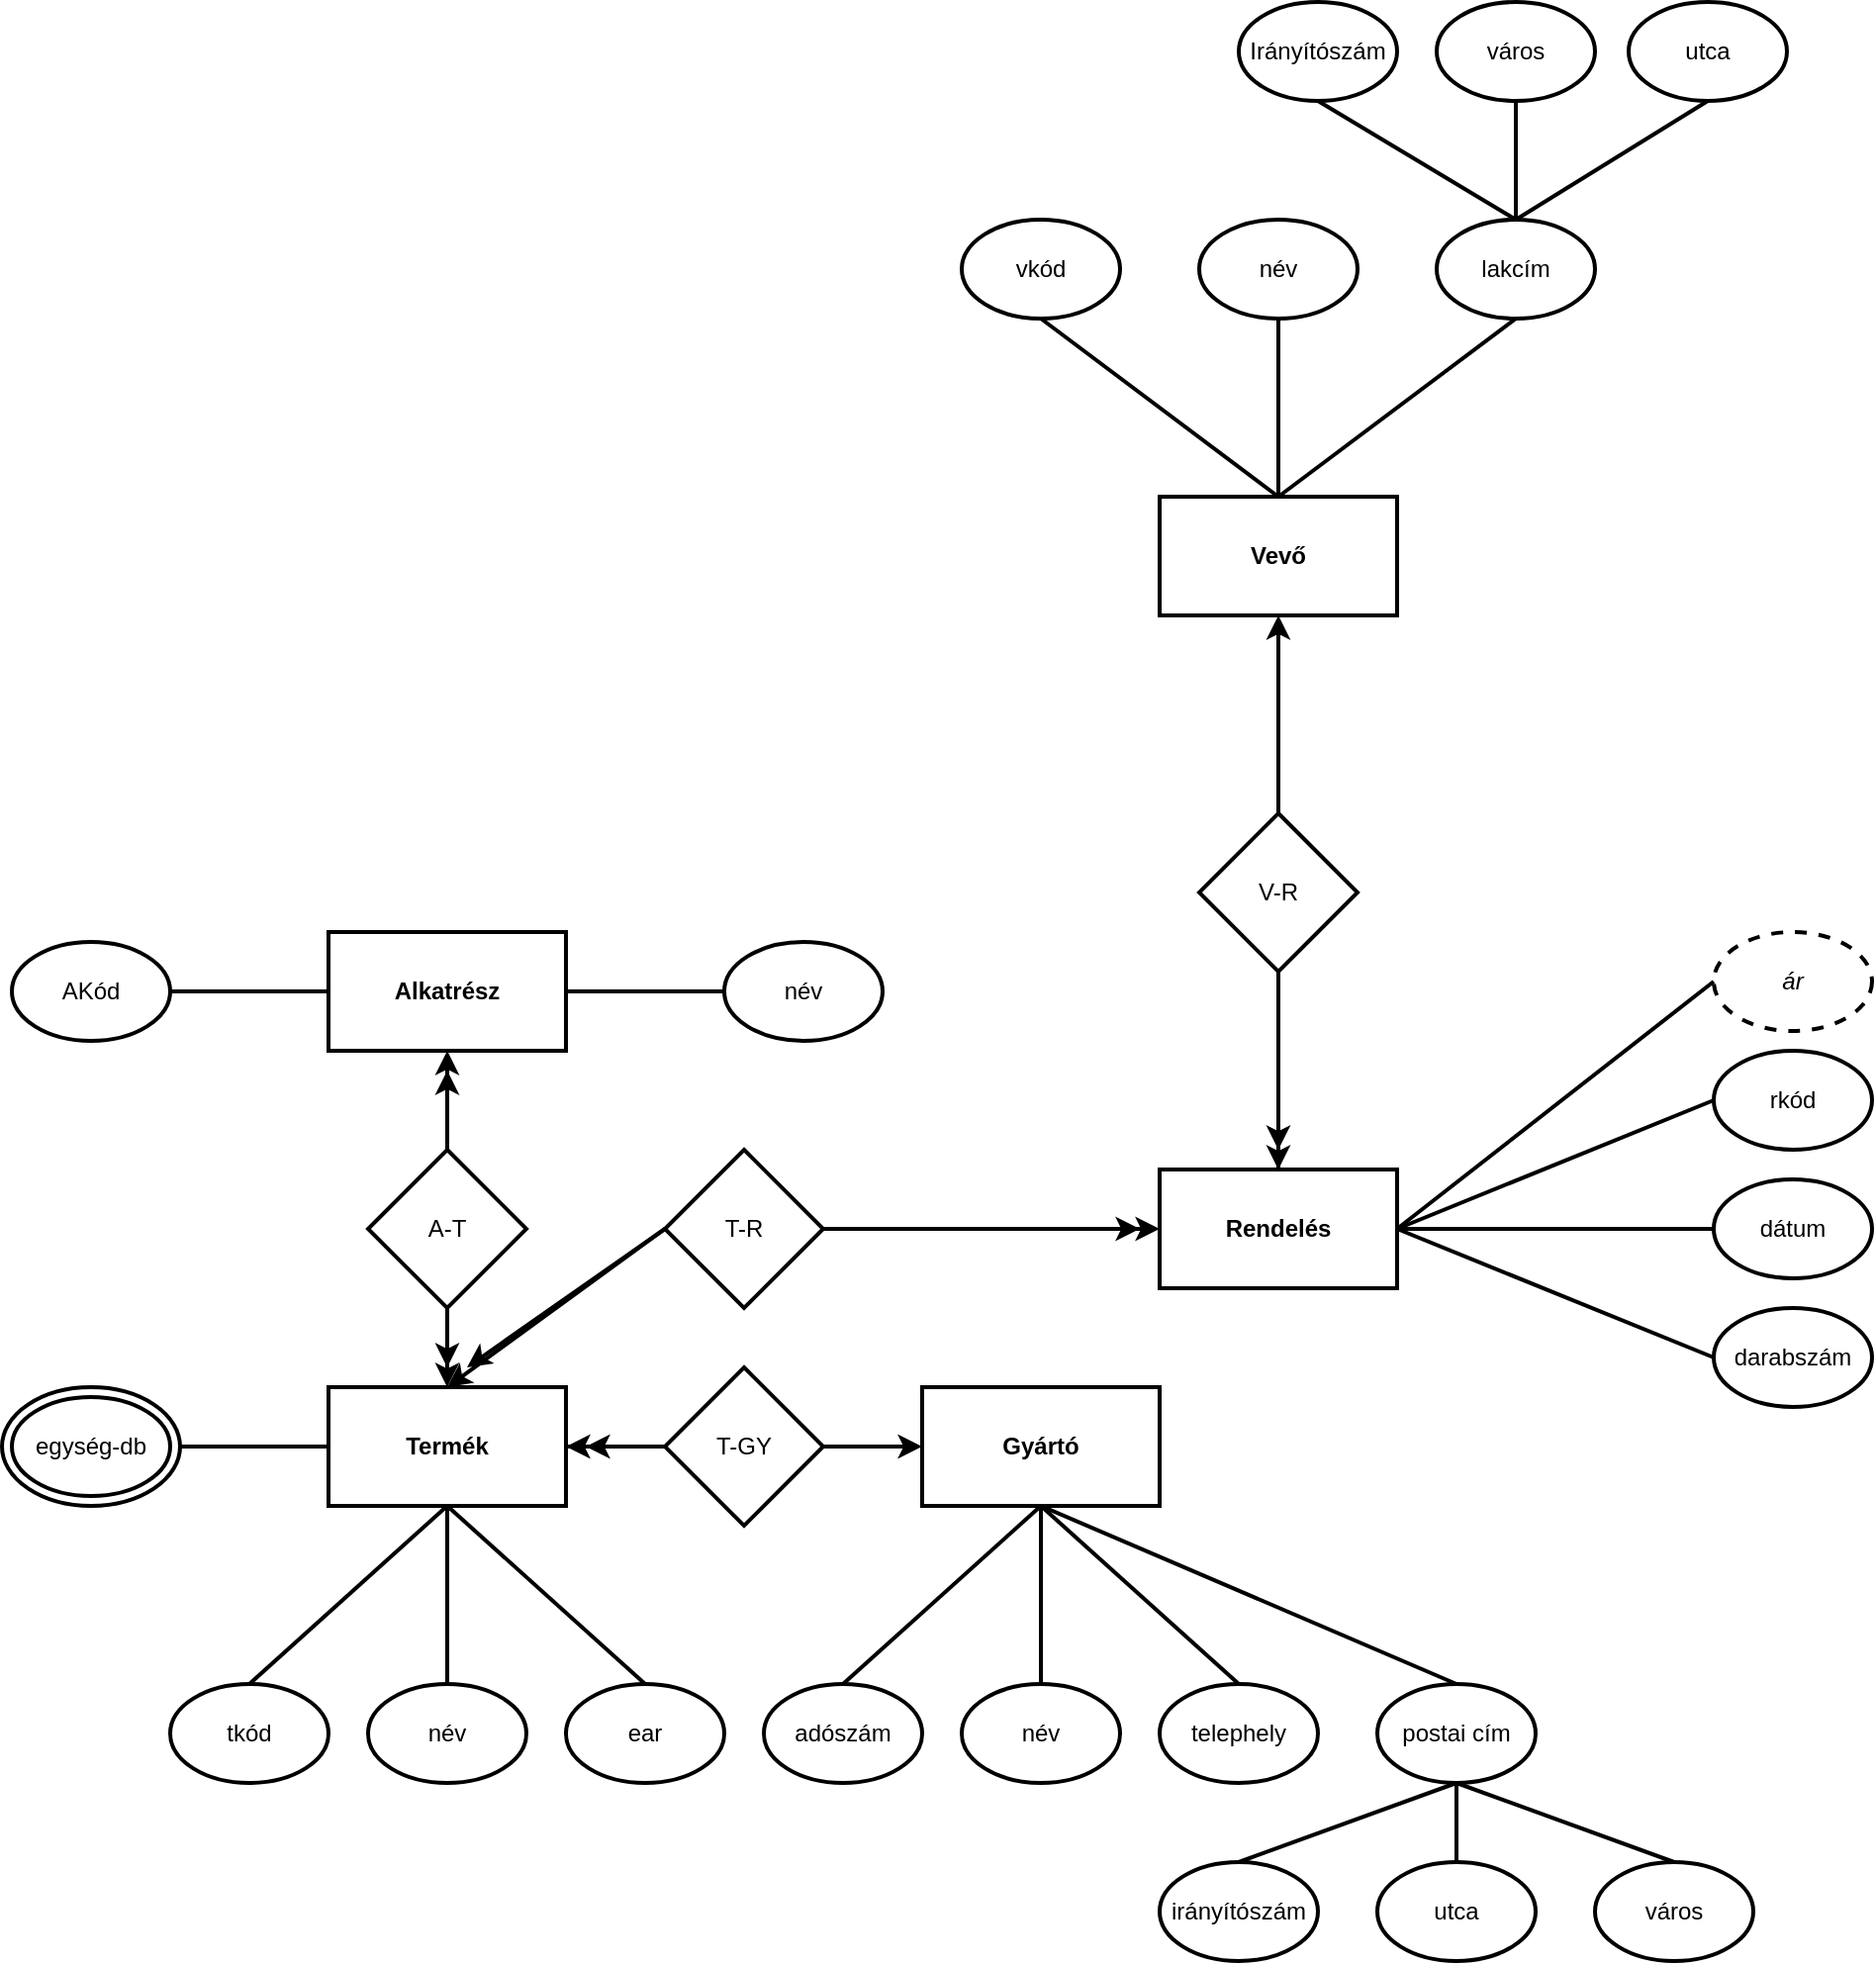 <mxfile version="26.0.16">
  <diagram name="1 oldal" id="pmFwLKqt7-6VzBFXsTF3">
    <mxGraphModel dx="975" dy="1857" grid="1" gridSize="10" guides="1" tooltips="1" connect="1" arrows="1" fold="1" page="1" pageScale="1" pageWidth="827" pageHeight="1169" math="0" shadow="0">
      <root>
        <mxCell id="0" />
        <mxCell id="1" parent="0" />
        <mxCell id="nsYyZSQY54Bo-bGTWBWe-1" value="" style="ellipse;whiteSpace=wrap;html=1;strokeWidth=2;" parent="1" vertex="1">
          <mxGeometry x="5" y="180" width="90" height="60" as="geometry" />
        </mxCell>
        <mxCell id="p32mZgeGMVEFdkPh0mpe-2" value="&lt;b&gt;Termék&lt;/b&gt;" style="rounded=0;whiteSpace=wrap;html=1;strokeWidth=2;" parent="1" vertex="1">
          <mxGeometry x="170" y="180" width="120" height="60" as="geometry" />
        </mxCell>
        <mxCell id="p32mZgeGMVEFdkPh0mpe-3" value="&lt;b&gt;Gyártó&lt;/b&gt;" style="rounded=0;whiteSpace=wrap;html=1;strokeWidth=2;" parent="1" vertex="1">
          <mxGeometry x="470" y="180" width="120" height="60" as="geometry" />
        </mxCell>
        <mxCell id="p32mZgeGMVEFdkPh0mpe-8" value="adószám" style="ellipse;whiteSpace=wrap;html=1;strokeWidth=2;" parent="1" vertex="1">
          <mxGeometry x="390" y="330" width="80" height="50" as="geometry" />
        </mxCell>
        <mxCell id="p32mZgeGMVEFdkPh0mpe-9" value="név" style="ellipse;whiteSpace=wrap;html=1;strokeWidth=2;" parent="1" vertex="1">
          <mxGeometry x="490" y="330" width="80" height="50" as="geometry" />
        </mxCell>
        <mxCell id="p32mZgeGMVEFdkPh0mpe-10" value="telephely" style="ellipse;whiteSpace=wrap;html=1;strokeWidth=2;" parent="1" vertex="1">
          <mxGeometry x="590" y="330" width="80" height="50" as="geometry" />
        </mxCell>
        <mxCell id="p32mZgeGMVEFdkPh0mpe-11" value="tkód" style="ellipse;whiteSpace=wrap;html=1;strokeWidth=2;" parent="1" vertex="1">
          <mxGeometry x="90" y="330" width="80" height="50" as="geometry" />
        </mxCell>
        <mxCell id="p32mZgeGMVEFdkPh0mpe-12" value="ear" style="ellipse;whiteSpace=wrap;html=1;strokeWidth=2;" parent="1" vertex="1">
          <mxGeometry x="290" y="330" width="80" height="50" as="geometry" />
        </mxCell>
        <mxCell id="p32mZgeGMVEFdkPh0mpe-13" value="név" style="ellipse;whiteSpace=wrap;html=1;strokeWidth=2;" parent="1" vertex="1">
          <mxGeometry x="190" y="330" width="80" height="50" as="geometry" />
        </mxCell>
        <mxCell id="p32mZgeGMVEFdkPh0mpe-14" value="" style="endArrow=none;html=1;rounded=0;exitX=0.5;exitY=0;exitDx=0;exitDy=0;entryX=0.5;entryY=1;entryDx=0;entryDy=0;strokeWidth=2;" parent="1" source="p32mZgeGMVEFdkPh0mpe-11" target="p32mZgeGMVEFdkPh0mpe-2" edge="1">
          <mxGeometry width="50" height="50" relative="1" as="geometry">
            <mxPoint x="380" y="270" as="sourcePoint" />
            <mxPoint x="430" y="220" as="targetPoint" />
          </mxGeometry>
        </mxCell>
        <mxCell id="p32mZgeGMVEFdkPh0mpe-15" value="" style="endArrow=none;html=1;rounded=0;exitX=0.5;exitY=0;exitDx=0;exitDy=0;entryX=0.5;entryY=1;entryDx=0;entryDy=0;strokeWidth=2;" parent="1" source="p32mZgeGMVEFdkPh0mpe-13" target="p32mZgeGMVEFdkPh0mpe-2" edge="1">
          <mxGeometry width="50" height="50" relative="1" as="geometry">
            <mxPoint x="380" y="270" as="sourcePoint" />
            <mxPoint x="430" y="220" as="targetPoint" />
          </mxGeometry>
        </mxCell>
        <mxCell id="p32mZgeGMVEFdkPh0mpe-16" value="" style="endArrow=none;html=1;rounded=0;exitX=0.5;exitY=0;exitDx=0;exitDy=0;entryX=0.5;entryY=1;entryDx=0;entryDy=0;strokeWidth=2;" parent="1" source="p32mZgeGMVEFdkPh0mpe-12" target="p32mZgeGMVEFdkPh0mpe-2" edge="1">
          <mxGeometry width="50" height="50" relative="1" as="geometry">
            <mxPoint x="380" y="270" as="sourcePoint" />
            <mxPoint x="430" y="220" as="targetPoint" />
          </mxGeometry>
        </mxCell>
        <mxCell id="p32mZgeGMVEFdkPh0mpe-17" value="" style="endArrow=none;html=1;rounded=0;exitX=0.5;exitY=0;exitDx=0;exitDy=0;entryX=0.5;entryY=1;entryDx=0;entryDy=0;strokeWidth=2;" parent="1" source="p32mZgeGMVEFdkPh0mpe-8" target="p32mZgeGMVEFdkPh0mpe-3" edge="1">
          <mxGeometry width="50" height="50" relative="1" as="geometry">
            <mxPoint x="380" y="270" as="sourcePoint" />
            <mxPoint x="430" y="220" as="targetPoint" />
          </mxGeometry>
        </mxCell>
        <mxCell id="p32mZgeGMVEFdkPh0mpe-18" value="" style="endArrow=none;html=1;rounded=0;exitX=0.5;exitY=0;exitDx=0;exitDy=0;entryX=0.5;entryY=1;entryDx=0;entryDy=0;strokeWidth=2;" parent="1" source="p32mZgeGMVEFdkPh0mpe-9" target="p32mZgeGMVEFdkPh0mpe-3" edge="1">
          <mxGeometry width="50" height="50" relative="1" as="geometry">
            <mxPoint x="380" y="270" as="sourcePoint" />
            <mxPoint x="430" y="220" as="targetPoint" />
          </mxGeometry>
        </mxCell>
        <mxCell id="p32mZgeGMVEFdkPh0mpe-19" value="" style="endArrow=none;html=1;rounded=0;exitX=0.5;exitY=0;exitDx=0;exitDy=0;entryX=0.5;entryY=1;entryDx=0;entryDy=0;strokeWidth=2;" parent="1" source="p32mZgeGMVEFdkPh0mpe-10" target="p32mZgeGMVEFdkPh0mpe-3" edge="1">
          <mxGeometry width="50" height="50" relative="1" as="geometry">
            <mxPoint x="380" y="270" as="sourcePoint" />
            <mxPoint x="430" y="220" as="targetPoint" />
          </mxGeometry>
        </mxCell>
        <mxCell id="rqedpCHbO8ctCnr59oq8-1" value="" style="edgeStyle=orthogonalEdgeStyle;rounded=0;orthogonalLoop=1;jettySize=auto;html=1;strokeWidth=2;" parent="1" source="p32mZgeGMVEFdkPh0mpe-6" target="p32mZgeGMVEFdkPh0mpe-3" edge="1">
          <mxGeometry relative="1" as="geometry" />
        </mxCell>
        <mxCell id="p32mZgeGMVEFdkPh0mpe-6" value="T-GY" style="rhombus;whiteSpace=wrap;html=1;strokeWidth=2;" parent="1" vertex="1">
          <mxGeometry x="340" y="170" width="80" height="80" as="geometry" />
        </mxCell>
        <mxCell id="p32mZgeGMVEFdkPh0mpe-32" value="postai cím" style="ellipse;whiteSpace=wrap;html=1;strokeWidth=2;" parent="1" vertex="1">
          <mxGeometry x="700" y="330" width="80" height="50" as="geometry" />
        </mxCell>
        <mxCell id="p32mZgeGMVEFdkPh0mpe-34" value="irányítószám" style="ellipse;whiteSpace=wrap;html=1;strokeWidth=2;" parent="1" vertex="1">
          <mxGeometry x="590" y="420" width="80" height="50" as="geometry" />
        </mxCell>
        <mxCell id="p32mZgeGMVEFdkPh0mpe-35" value="utca" style="ellipse;whiteSpace=wrap;html=1;strokeWidth=2;" parent="1" vertex="1">
          <mxGeometry x="700" y="420" width="80" height="50" as="geometry" />
        </mxCell>
        <mxCell id="p32mZgeGMVEFdkPh0mpe-36" value="város" style="ellipse;whiteSpace=wrap;html=1;strokeWidth=2;" parent="1" vertex="1">
          <mxGeometry x="810" y="420" width="80" height="50" as="geometry" />
        </mxCell>
        <mxCell id="p32mZgeGMVEFdkPh0mpe-38" value="" style="endArrow=none;html=1;rounded=0;exitX=0.5;exitY=0;exitDx=0;exitDy=0;entryX=0.5;entryY=1;entryDx=0;entryDy=0;strokeWidth=2;" parent="1" source="p32mZgeGMVEFdkPh0mpe-35" target="p32mZgeGMVEFdkPh0mpe-32" edge="1">
          <mxGeometry width="50" height="50" relative="1" as="geometry">
            <mxPoint x="570" y="530" as="sourcePoint" />
            <mxPoint x="620" y="480" as="targetPoint" />
          </mxGeometry>
        </mxCell>
        <mxCell id="p32mZgeGMVEFdkPh0mpe-40" value="" style="endArrow=none;html=1;rounded=0;exitX=0.5;exitY=0;exitDx=0;exitDy=0;entryX=0.5;entryY=1;entryDx=0;entryDy=0;strokeWidth=2;" parent="1" source="p32mZgeGMVEFdkPh0mpe-32" target="p32mZgeGMVEFdkPh0mpe-3" edge="1">
          <mxGeometry width="50" height="50" relative="1" as="geometry">
            <mxPoint x="460" y="420" as="sourcePoint" />
            <mxPoint x="510" y="370" as="targetPoint" />
          </mxGeometry>
        </mxCell>
        <mxCell id="p32mZgeGMVEFdkPh0mpe-41" value="" style="endArrow=none;html=1;rounded=0;exitX=0.5;exitY=0;exitDx=0;exitDy=0;entryX=0.5;entryY=1;entryDx=0;entryDy=0;strokeWidth=2;" parent="1" source="p32mZgeGMVEFdkPh0mpe-34" target="p32mZgeGMVEFdkPh0mpe-32" edge="1">
          <mxGeometry width="50" height="50" relative="1" as="geometry">
            <mxPoint x="460" y="420" as="sourcePoint" />
            <mxPoint x="510" y="370" as="targetPoint" />
          </mxGeometry>
        </mxCell>
        <mxCell id="p32mZgeGMVEFdkPh0mpe-42" value="" style="endArrow=none;html=1;rounded=0;exitX=0.5;exitY=0;exitDx=0;exitDy=0;strokeWidth=2;" parent="1" source="p32mZgeGMVEFdkPh0mpe-36" edge="1">
          <mxGeometry width="50" height="50" relative="1" as="geometry">
            <mxPoint x="460" y="420" as="sourcePoint" />
            <mxPoint x="740" y="380" as="targetPoint" />
          </mxGeometry>
        </mxCell>
        <mxCell id="p32mZgeGMVEFdkPh0mpe-43" value="egység-db" style="ellipse;whiteSpace=wrap;html=1;perimeterSpacing=0;strokeWidth=2;" parent="1" vertex="1">
          <mxGeometry x="10" y="185" width="80" height="50" as="geometry" />
        </mxCell>
        <mxCell id="p32mZgeGMVEFdkPh0mpe-46" value="" style="endArrow=none;html=1;rounded=0;exitX=0;exitY=0.5;exitDx=0;exitDy=0;strokeWidth=2;entryX=1;entryY=0.5;entryDx=0;entryDy=0;" parent="1" source="p32mZgeGMVEFdkPh0mpe-2" target="nsYyZSQY54Bo-bGTWBWe-1" edge="1">
          <mxGeometry width="50" height="50" relative="1" as="geometry">
            <mxPoint x="460" y="210" as="sourcePoint" />
            <mxPoint x="110" y="230" as="targetPoint" />
          </mxGeometry>
        </mxCell>
        <mxCell id="p32mZgeGMVEFdkPh0mpe-47" value="&lt;b&gt;Alkatrész&lt;/b&gt;" style="rounded=0;whiteSpace=wrap;html=1;strokeWidth=2;" parent="1" vertex="1">
          <mxGeometry x="170" y="-50" width="120" height="60" as="geometry" />
        </mxCell>
        <mxCell id="p32mZgeGMVEFdkPh0mpe-48" value="A-T" style="rhombus;whiteSpace=wrap;html=1;strokeWidth=2;" parent="1" vertex="1">
          <mxGeometry x="190" y="60" width="80" height="80" as="geometry" />
        </mxCell>
        <mxCell id="p32mZgeGMVEFdkPh0mpe-49" value="" style="endArrow=classic;html=1;rounded=0;entryX=0.5;entryY=1;entryDx=0;entryDy=0;exitX=0.5;exitY=0;exitDx=0;exitDy=0;strokeWidth=2;" parent="1" source="p32mZgeGMVEFdkPh0mpe-48" target="p32mZgeGMVEFdkPh0mpe-47" edge="1">
          <mxGeometry width="50" height="50" relative="1" as="geometry">
            <mxPoint x="460" y="160" as="sourcePoint" />
            <mxPoint x="510" y="110" as="targetPoint" />
          </mxGeometry>
        </mxCell>
        <mxCell id="p32mZgeGMVEFdkPh0mpe-50" value="" style="endArrow=classic;html=1;rounded=0;exitX=0.5;exitY=0;exitDx=0;exitDy=0;strokeWidth=2;" parent="1" source="p32mZgeGMVEFdkPh0mpe-48" edge="1">
          <mxGeometry width="50" height="50" relative="1" as="geometry">
            <mxPoint x="460" y="160" as="sourcePoint" />
            <mxPoint x="230" y="20" as="targetPoint" />
          </mxGeometry>
        </mxCell>
        <mxCell id="p32mZgeGMVEFdkPh0mpe-51" value="" style="endArrow=classic;html=1;rounded=0;exitX=0.5;exitY=1;exitDx=0;exitDy=0;entryX=0.5;entryY=0;entryDx=0;entryDy=0;strokeWidth=2;" parent="1" source="p32mZgeGMVEFdkPh0mpe-48" target="p32mZgeGMVEFdkPh0mpe-2" edge="1">
          <mxGeometry width="50" height="50" relative="1" as="geometry">
            <mxPoint x="460" y="160" as="sourcePoint" />
            <mxPoint x="510" y="110" as="targetPoint" />
          </mxGeometry>
        </mxCell>
        <mxCell id="p32mZgeGMVEFdkPh0mpe-52" value="AKód" style="ellipse;whiteSpace=wrap;html=1;strokeWidth=2;" parent="1" vertex="1">
          <mxGeometry x="10" y="-45" width="80" height="50" as="geometry" />
        </mxCell>
        <mxCell id="p32mZgeGMVEFdkPh0mpe-53" value="név" style="ellipse;whiteSpace=wrap;html=1;strokeWidth=2;" parent="1" vertex="1">
          <mxGeometry x="370" y="-45" width="80" height="50" as="geometry" />
        </mxCell>
        <mxCell id="p32mZgeGMVEFdkPh0mpe-56" value="" style="endArrow=none;html=1;rounded=0;exitX=1;exitY=0.5;exitDx=0;exitDy=0;entryX=0;entryY=0.5;entryDx=0;entryDy=0;strokeWidth=2;" parent="1" source="p32mZgeGMVEFdkPh0mpe-52" target="p32mZgeGMVEFdkPh0mpe-47" edge="1">
          <mxGeometry width="50" height="50" relative="1" as="geometry">
            <mxPoint x="180" y="120" as="sourcePoint" />
            <mxPoint x="230" y="70" as="targetPoint" />
          </mxGeometry>
        </mxCell>
        <mxCell id="p32mZgeGMVEFdkPh0mpe-57" value="" style="endArrow=none;html=1;rounded=0;exitX=1;exitY=0.5;exitDx=0;exitDy=0;entryX=0;entryY=0.5;entryDx=0;entryDy=0;strokeWidth=2;" parent="1" source="p32mZgeGMVEFdkPh0mpe-47" target="p32mZgeGMVEFdkPh0mpe-53" edge="1">
          <mxGeometry width="50" height="50" relative="1" as="geometry">
            <mxPoint x="180" y="120" as="sourcePoint" />
            <mxPoint x="230" y="70" as="targetPoint" />
          </mxGeometry>
        </mxCell>
        <mxCell id="61--NI90uDEsY46eTGlr-1" value="&lt;b&gt;Rendelés&lt;/b&gt;" style="rounded=0;whiteSpace=wrap;html=1;strokeWidth=2;" parent="1" vertex="1">
          <mxGeometry x="590" y="70" width="120" height="60" as="geometry" />
        </mxCell>
        <mxCell id="61--NI90uDEsY46eTGlr-8" value="T-R" style="rhombus;whiteSpace=wrap;html=1;strokeWidth=2;" parent="1" vertex="1">
          <mxGeometry x="340" y="60" width="80" height="80" as="geometry" />
        </mxCell>
        <mxCell id="61--NI90uDEsY46eTGlr-9" value="" style="endArrow=classic;html=1;rounded=0;exitX=1;exitY=0.5;exitDx=0;exitDy=0;entryX=0;entryY=0.5;entryDx=0;entryDy=0;strokeWidth=2;" parent="1" source="61--NI90uDEsY46eTGlr-8" target="61--NI90uDEsY46eTGlr-1" edge="1">
          <mxGeometry width="50" height="50" relative="1" as="geometry">
            <mxPoint x="390" y="120" as="sourcePoint" />
            <mxPoint x="440" y="70" as="targetPoint" />
          </mxGeometry>
        </mxCell>
        <mxCell id="61--NI90uDEsY46eTGlr-10" value="" style="endArrow=classic;html=1;rounded=0;exitX=1;exitY=0.5;exitDx=0;exitDy=0;strokeWidth=2;" parent="1" source="61--NI90uDEsY46eTGlr-8" edge="1">
          <mxGeometry width="50" height="50" relative="1" as="geometry">
            <mxPoint x="390" y="120" as="sourcePoint" />
            <mxPoint x="580" y="100" as="targetPoint" />
          </mxGeometry>
        </mxCell>
        <mxCell id="61--NI90uDEsY46eTGlr-11" value="" style="endArrow=classic;html=1;rounded=0;exitX=0;exitY=0.5;exitDx=0;exitDy=0;strokeWidth=2;entryX=0.5;entryY=0;entryDx=0;entryDy=0;" parent="1" source="61--NI90uDEsY46eTGlr-8" target="p32mZgeGMVEFdkPh0mpe-2" edge="1">
          <mxGeometry width="50" height="50" relative="1" as="geometry">
            <mxPoint x="390" y="130" as="sourcePoint" />
            <mxPoint x="260" y="160" as="targetPoint" />
          </mxGeometry>
        </mxCell>
        <mxCell id="61--NI90uDEsY46eTGlr-13" value="rkód" style="ellipse;whiteSpace=wrap;html=1;strokeWidth=2;" parent="1" vertex="1">
          <mxGeometry x="870" y="10" width="80" height="50" as="geometry" />
        </mxCell>
        <mxCell id="61--NI90uDEsY46eTGlr-14" value="dátum" style="ellipse;whiteSpace=wrap;html=1;strokeWidth=2;" parent="1" vertex="1">
          <mxGeometry x="870" y="75" width="80" height="50" as="geometry" />
        </mxCell>
        <mxCell id="61--NI90uDEsY46eTGlr-15" value="darabszám" style="ellipse;whiteSpace=wrap;html=1;strokeWidth=2;" parent="1" vertex="1">
          <mxGeometry x="870" y="140" width="80" height="50" as="geometry" />
        </mxCell>
        <mxCell id="61--NI90uDEsY46eTGlr-16" value="&lt;i&gt;ár&lt;/i&gt;" style="ellipse;whiteSpace=wrap;html=1;strokeWidth=2;dashed=1;" parent="1" vertex="1">
          <mxGeometry x="870" y="-50" width="80" height="50" as="geometry" />
        </mxCell>
        <mxCell id="61--NI90uDEsY46eTGlr-17" value="" style="endArrow=none;html=1;rounded=0;exitX=1;exitY=0.5;exitDx=0;exitDy=0;entryX=0;entryY=0.5;entryDx=0;entryDy=0;strokeWidth=2;" parent="1" source="61--NI90uDEsY46eTGlr-1" target="61--NI90uDEsY46eTGlr-16" edge="1">
          <mxGeometry width="50" height="50" relative="1" as="geometry">
            <mxPoint x="750" y="130" as="sourcePoint" />
            <mxPoint x="800" y="80" as="targetPoint" />
          </mxGeometry>
        </mxCell>
        <mxCell id="61--NI90uDEsY46eTGlr-18" value="" style="endArrow=none;html=1;rounded=0;exitX=1;exitY=0.5;exitDx=0;exitDy=0;entryX=0;entryY=0.5;entryDx=0;entryDy=0;strokeWidth=2;" parent="1" source="61--NI90uDEsY46eTGlr-1" target="61--NI90uDEsY46eTGlr-13" edge="1">
          <mxGeometry width="50" height="50" relative="1" as="geometry">
            <mxPoint x="750" y="130" as="sourcePoint" />
            <mxPoint x="800" y="80" as="targetPoint" />
          </mxGeometry>
        </mxCell>
        <mxCell id="61--NI90uDEsY46eTGlr-19" value="" style="endArrow=none;html=1;rounded=0;exitX=1;exitY=0.5;exitDx=0;exitDy=0;entryX=0;entryY=0.5;entryDx=0;entryDy=0;strokeWidth=2;" parent="1" source="61--NI90uDEsY46eTGlr-1" target="61--NI90uDEsY46eTGlr-14" edge="1">
          <mxGeometry width="50" height="50" relative="1" as="geometry">
            <mxPoint x="750" y="130" as="sourcePoint" />
            <mxPoint x="800" y="80" as="targetPoint" />
          </mxGeometry>
        </mxCell>
        <mxCell id="61--NI90uDEsY46eTGlr-20" value="" style="endArrow=none;html=1;rounded=0;exitX=1;exitY=0.5;exitDx=0;exitDy=0;entryX=0;entryY=0.5;entryDx=0;entryDy=0;strokeWidth=2;" parent="1" source="61--NI90uDEsY46eTGlr-1" target="61--NI90uDEsY46eTGlr-15" edge="1">
          <mxGeometry width="50" height="50" relative="1" as="geometry">
            <mxPoint x="750" y="130" as="sourcePoint" />
            <mxPoint x="800" y="80" as="targetPoint" />
          </mxGeometry>
        </mxCell>
        <mxCell id="61--NI90uDEsY46eTGlr-21" value="&lt;b&gt;Vevő&lt;/b&gt;" style="rounded=0;whiteSpace=wrap;html=1;strokeWidth=2;" parent="1" vertex="1">
          <mxGeometry x="590" y="-270" width="120" height="60" as="geometry" />
        </mxCell>
        <mxCell id="61--NI90uDEsY46eTGlr-22" value="V-R" style="rhombus;whiteSpace=wrap;html=1;strokeWidth=2;" parent="1" vertex="1">
          <mxGeometry x="610" y="-110" width="80" height="80" as="geometry" />
        </mxCell>
        <mxCell id="61--NI90uDEsY46eTGlr-23" value="vkód" style="ellipse;whiteSpace=wrap;html=1;strokeWidth=2;" parent="1" vertex="1">
          <mxGeometry x="490" y="-410" width="80" height="50" as="geometry" />
        </mxCell>
        <mxCell id="61--NI90uDEsY46eTGlr-24" value="lakcím" style="ellipse;whiteSpace=wrap;html=1;strokeWidth=2;" parent="1" vertex="1">
          <mxGeometry x="730" y="-410" width="80" height="50" as="geometry" />
        </mxCell>
        <mxCell id="61--NI90uDEsY46eTGlr-25" value="név" style="ellipse;whiteSpace=wrap;html=1;strokeWidth=2;" parent="1" vertex="1">
          <mxGeometry x="610" y="-410" width="80" height="50" as="geometry" />
        </mxCell>
        <mxCell id="61--NI90uDEsY46eTGlr-26" value="" style="endArrow=none;html=1;rounded=0;strokeWidth=2;exitX=0.5;exitY=1;exitDx=0;exitDy=0;entryX=0.5;entryY=0;entryDx=0;entryDy=0;" parent="1" source="61--NI90uDEsY46eTGlr-23" target="61--NI90uDEsY46eTGlr-21" edge="1">
          <mxGeometry width="50" height="50" relative="1" as="geometry">
            <mxPoint x="550" y="-180" as="sourcePoint" />
            <mxPoint x="600" y="-230" as="targetPoint" />
          </mxGeometry>
        </mxCell>
        <mxCell id="61--NI90uDEsY46eTGlr-27" value="" style="endArrow=none;html=1;rounded=0;exitX=0.5;exitY=1;exitDx=0;exitDy=0;entryX=0.5;entryY=0;entryDx=0;entryDy=0;strokeWidth=2;" parent="1" source="61--NI90uDEsY46eTGlr-25" target="61--NI90uDEsY46eTGlr-21" edge="1">
          <mxGeometry width="50" height="50" relative="1" as="geometry">
            <mxPoint x="550" y="-180" as="sourcePoint" />
            <mxPoint x="600" y="-230" as="targetPoint" />
          </mxGeometry>
        </mxCell>
        <mxCell id="61--NI90uDEsY46eTGlr-28" value="" style="endArrow=none;html=1;rounded=0;exitX=0.5;exitY=1;exitDx=0;exitDy=0;strokeWidth=2;entryX=0.5;entryY=0;entryDx=0;entryDy=0;" parent="1" source="61--NI90uDEsY46eTGlr-24" target="61--NI90uDEsY46eTGlr-21" edge="1">
          <mxGeometry width="50" height="50" relative="1" as="geometry">
            <mxPoint x="550" y="-180" as="sourcePoint" />
            <mxPoint x="600" y="-230" as="targetPoint" />
          </mxGeometry>
        </mxCell>
        <mxCell id="61--NI90uDEsY46eTGlr-32" value="" style="endArrow=none;html=1;rounded=0;strokeWidth=2;exitX=1;exitY=0.5;exitDx=0;exitDy=0;entryX=0;entryY=0.5;entryDx=0;entryDy=0;" parent="1" source="p32mZgeGMVEFdkPh0mpe-2" target="p32mZgeGMVEFdkPh0mpe-6" edge="1">
          <mxGeometry width="50" height="50" relative="1" as="geometry">
            <mxPoint x="420" y="160" as="sourcePoint" />
            <mxPoint x="470" y="110" as="targetPoint" />
          </mxGeometry>
        </mxCell>
        <mxCell id="rqedpCHbO8ctCnr59oq8-2" value="" style="endArrow=classic;html=1;rounded=0;exitX=0;exitY=0.5;exitDx=0;exitDy=0;entryX=1;entryY=0.5;entryDx=0;entryDy=0;strokeWidth=2;" parent="1" source="p32mZgeGMVEFdkPh0mpe-6" target="p32mZgeGMVEFdkPh0mpe-2" edge="1">
          <mxGeometry width="50" height="50" relative="1" as="geometry">
            <mxPoint x="290" y="230" as="sourcePoint" />
            <mxPoint x="340" y="180" as="targetPoint" />
          </mxGeometry>
        </mxCell>
        <mxCell id="rqedpCHbO8ctCnr59oq8-3" value="" style="endArrow=none;html=1;rounded=0;exitX=0.5;exitY=1;exitDx=0;exitDy=0;entryX=0.5;entryY=0;entryDx=0;entryDy=0;strokeWidth=2;" parent="1" source="61--NI90uDEsY46eTGlr-22" target="61--NI90uDEsY46eTGlr-1" edge="1">
          <mxGeometry width="50" height="50" relative="1" as="geometry">
            <mxPoint x="630" y="40" as="sourcePoint" />
            <mxPoint x="680" y="-10" as="targetPoint" />
          </mxGeometry>
        </mxCell>
        <mxCell id="rqedpCHbO8ctCnr59oq8-4" value="" style="endArrow=classic;html=1;rounded=0;exitX=0.5;exitY=0;exitDx=0;exitDy=0;entryX=0.5;entryY=1;entryDx=0;entryDy=0;strokeWidth=2;" parent="1" source="61--NI90uDEsY46eTGlr-22" target="61--NI90uDEsY46eTGlr-21" edge="1">
          <mxGeometry width="50" height="50" relative="1" as="geometry">
            <mxPoint x="630" y="-150" as="sourcePoint" />
            <mxPoint x="680" y="-200" as="targetPoint" />
          </mxGeometry>
        </mxCell>
        <mxCell id="0ZJtNIEDcVMAzBIcy5NW-1" value="" style="endArrow=classic;html=1;rounded=0;exitX=0.5;exitY=1;exitDx=0;exitDy=0;strokeWidth=2;" parent="1" source="p32mZgeGMVEFdkPh0mpe-48" edge="1">
          <mxGeometry width="50" height="50" relative="1" as="geometry">
            <mxPoint x="280" y="110" as="sourcePoint" />
            <mxPoint x="230" y="170" as="targetPoint" />
          </mxGeometry>
        </mxCell>
        <mxCell id="_sNbFol0evlu-RyYFNAm-1" value="Irányítószám" style="ellipse;whiteSpace=wrap;html=1;strokeWidth=2;" parent="1" vertex="1">
          <mxGeometry x="630" y="-520" width="80" height="50" as="geometry" />
        </mxCell>
        <mxCell id="_sNbFol0evlu-RyYFNAm-2" value="utca" style="ellipse;whiteSpace=wrap;html=1;strokeWidth=2;" parent="1" vertex="1">
          <mxGeometry x="827" y="-520" width="80" height="50" as="geometry" />
        </mxCell>
        <mxCell id="_sNbFol0evlu-RyYFNAm-3" value="város" style="ellipse;whiteSpace=wrap;html=1;strokeWidth=2;" parent="1" vertex="1">
          <mxGeometry x="730" y="-520" width="80" height="50" as="geometry" />
        </mxCell>
        <mxCell id="_sNbFol0evlu-RyYFNAm-4" value="" style="endArrow=none;html=1;rounded=0;strokeWidth=2;entryX=0.5;entryY=1;entryDx=0;entryDy=0;exitX=0.5;exitY=0;exitDx=0;exitDy=0;" parent="1" source="61--NI90uDEsY46eTGlr-24" target="_sNbFol0evlu-RyYFNAm-1" edge="1">
          <mxGeometry width="50" height="50" relative="1" as="geometry">
            <mxPoint x="610" y="-440" as="sourcePoint" />
            <mxPoint x="660" y="-490" as="targetPoint" />
          </mxGeometry>
        </mxCell>
        <mxCell id="_sNbFol0evlu-RyYFNAm-5" value="" style="endArrow=none;html=1;rounded=0;entryX=0.5;entryY=1;entryDx=0;entryDy=0;exitX=0.5;exitY=0;exitDx=0;exitDy=0;strokeWidth=2;" parent="1" source="61--NI90uDEsY46eTGlr-24" target="_sNbFol0evlu-RyYFNAm-3" edge="1">
          <mxGeometry width="50" height="50" relative="1" as="geometry">
            <mxPoint x="610" y="-440" as="sourcePoint" />
            <mxPoint x="660" y="-490" as="targetPoint" />
          </mxGeometry>
        </mxCell>
        <mxCell id="_sNbFol0evlu-RyYFNAm-6" value="" style="endArrow=none;html=1;rounded=0;exitX=0.5;exitY=1;exitDx=0;exitDy=0;entryX=0.5;entryY=0;entryDx=0;entryDy=0;strokeWidth=2;" parent="1" source="_sNbFol0evlu-RyYFNAm-2" target="61--NI90uDEsY46eTGlr-24" edge="1">
          <mxGeometry width="50" height="50" relative="1" as="geometry">
            <mxPoint x="610" y="-440" as="sourcePoint" />
            <mxPoint x="660" y="-490" as="targetPoint" />
          </mxGeometry>
        </mxCell>
        <mxCell id="kzCeNtjNVs0Vu0M5d2Zi-1" value="" style="endArrow=classic;html=1;rounded=0;exitX=0;exitY=0.5;exitDx=0;exitDy=0;strokeWidth=2;" edge="1" parent="1" source="p32mZgeGMVEFdkPh0mpe-6">
          <mxGeometry width="50" height="50" relative="1" as="geometry">
            <mxPoint x="330" y="150" as="sourcePoint" />
            <mxPoint x="300" y="210" as="targetPoint" />
          </mxGeometry>
        </mxCell>
        <mxCell id="kzCeNtjNVs0Vu0M5d2Zi-4" value="" style="endArrow=classic;html=1;rounded=0;exitX=0;exitY=0.5;exitDx=0;exitDy=0;strokeWidth=2;" edge="1" parent="1" source="61--NI90uDEsY46eTGlr-8">
          <mxGeometry width="50" height="50" relative="1" as="geometry">
            <mxPoint x="220" y="140" as="sourcePoint" />
            <mxPoint x="240" y="170" as="targetPoint" />
          </mxGeometry>
        </mxCell>
        <mxCell id="kzCeNtjNVs0Vu0M5d2Zi-5" value="" style="endArrow=classic;html=1;rounded=0;exitX=0.5;exitY=1;exitDx=0;exitDy=0;entryX=0.5;entryY=0;entryDx=0;entryDy=0;strokeWidth=2;" edge="1" parent="1" source="61--NI90uDEsY46eTGlr-22" target="61--NI90uDEsY46eTGlr-1">
          <mxGeometry width="50" height="50" relative="1" as="geometry">
            <mxPoint x="660" y="10" as="sourcePoint" />
            <mxPoint x="710" y="-40" as="targetPoint" />
          </mxGeometry>
        </mxCell>
        <mxCell id="kzCeNtjNVs0Vu0M5d2Zi-6" value="" style="endArrow=classic;html=1;rounded=0;exitX=0.5;exitY=1;exitDx=0;exitDy=0;strokeWidth=2;" edge="1" parent="1" source="61--NI90uDEsY46eTGlr-22">
          <mxGeometry width="50" height="50" relative="1" as="geometry">
            <mxPoint x="660" y="10" as="sourcePoint" />
            <mxPoint x="650" y="60" as="targetPoint" />
          </mxGeometry>
        </mxCell>
      </root>
    </mxGraphModel>
  </diagram>
</mxfile>
